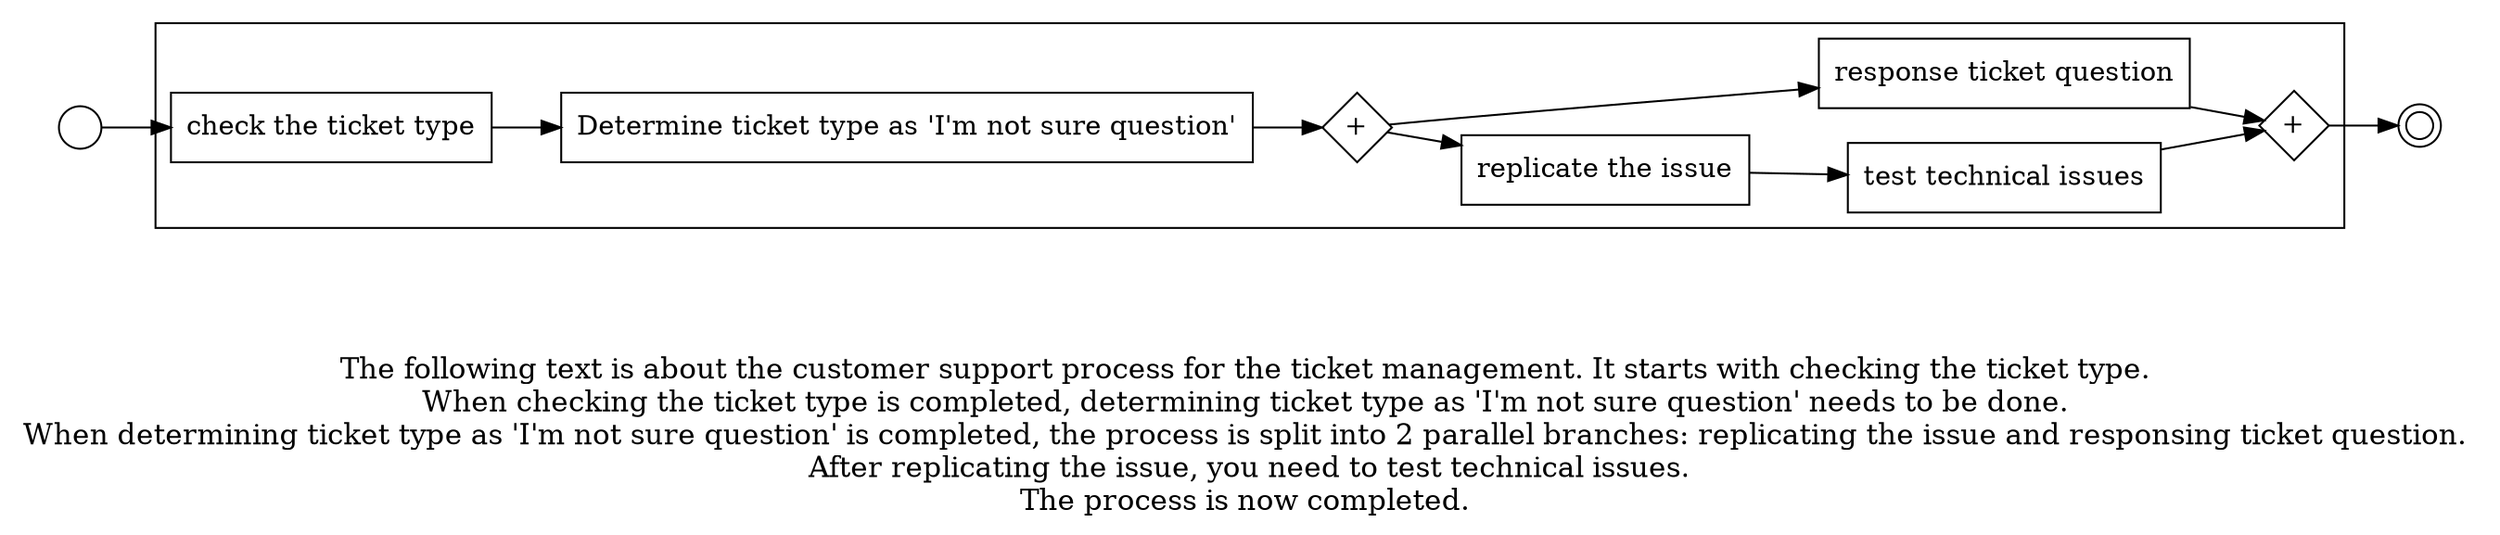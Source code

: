 digraph customer_support_process_for_the_ticket_management_66 {
	graph [rankdir=LR]
	START_NODE [label="" shape=circle width=0.3]
	subgraph CLUSTER_0 {
		"check the ticket type" [shape=box]
		"Determine ticket type as 'I'm not sure question'" [shape=box]
		"check the ticket type" -> "Determine ticket type as 'I'm not sure question'"
		"AND_SPLIT--3. Ticket Action_2WO4" [label="+" fixedsize=true shape=diamond width=0.5]
		"Determine ticket type as 'I'm not sure question'" -> "AND_SPLIT--3. Ticket Action_2WO4"
		"replicate the issue" [shape=box]
		"AND_SPLIT--3. Ticket Action_2WO4" -> "replicate the issue"
		"response ticket question" [shape=box]
		"AND_SPLIT--3. Ticket Action_2WO4" -> "response ticket question"
		"test technical issues" [shape=box]
		"replicate the issue" -> "test technical issues"
		"AND_JOIN--3. Ticket Action_2WO4" [label="+" fixedsize=true shape=diamond width=0.5]
		"test technical issues" -> "AND_JOIN--3. Ticket Action_2WO4"
		"response ticket question" -> "AND_JOIN--3. Ticket Action_2WO4"
	}
	START_NODE -> "check the ticket type"
	END_NODE [label="" shape=doublecircle width=0.2]
	"AND_JOIN--3. Ticket Action_2WO4" -> END_NODE
	fontsize=15 label="\n\n
The following text is about the customer support process for the ticket management. It starts with checking the ticket type. 
When checking the ticket type is completed, determining ticket type as 'I'm not sure question' needs to be done. 
When determining ticket type as 'I'm not sure question' is completed, the process is split into 2 parallel branches: replicating the issue and responsing ticket question. 
After replicating the issue, you need to test technical issues.
The process is now completed. 
"
}
